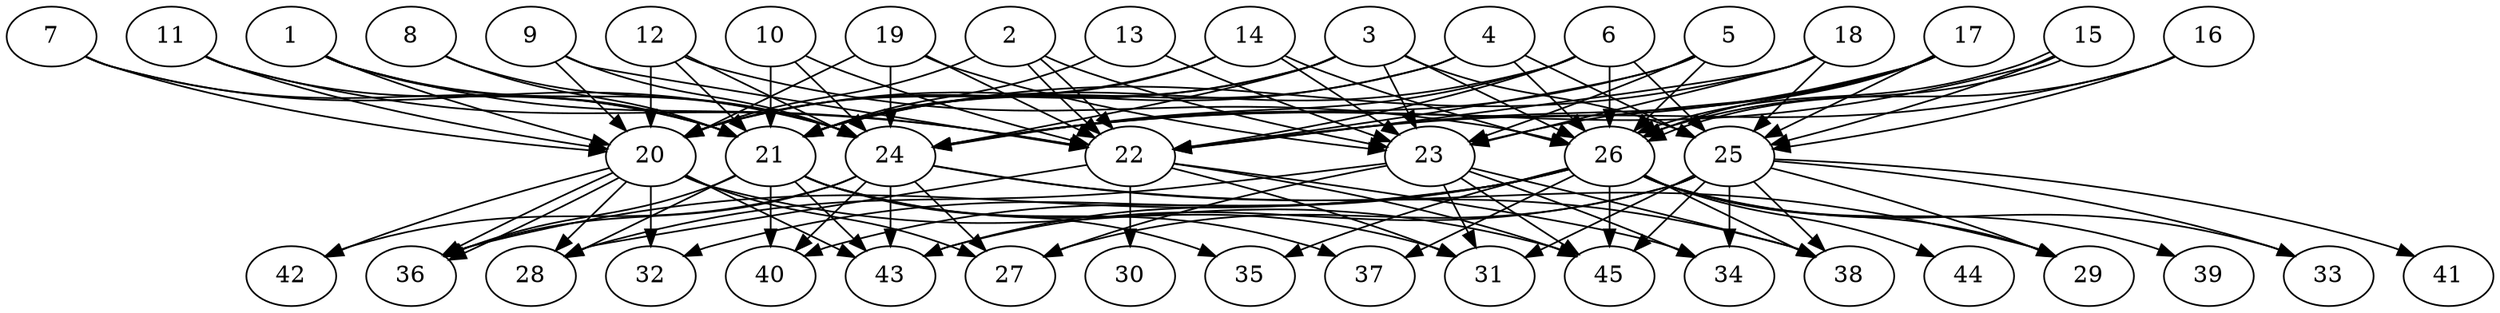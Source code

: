 // DAG automatically generated by daggen at Thu Oct  3 14:07:25 2019
// ./daggen --dot -n 45 --ccr 0.5 --fat 0.7 --regular 0.5 --density 0.7 --mindata 5242880 --maxdata 52428800 
digraph G {
  1 [size="74326016", alpha="0.07", expect_size="37163008"] 
  1 -> 20 [size ="37163008"]
  1 -> 21 [size ="37163008"]
  1 -> 22 [size ="37163008"]
  1 -> 24 [size ="37163008"]
  2 [size="104038400", alpha="0.13", expect_size="52019200"] 
  2 -> 20 [size ="52019200"]
  2 -> 22 [size ="52019200"]
  2 -> 22 [size ="52019200"]
  2 -> 23 [size ="52019200"]
  3 [size="43476992", alpha="0.18", expect_size="21738496"] 
  3 -> 20 [size ="21738496"]
  3 -> 21 [size ="21738496"]
  3 -> 23 [size ="21738496"]
  3 -> 24 [size ="21738496"]
  3 -> 25 [size ="21738496"]
  3 -> 26 [size ="21738496"]
  4 [size="104712192", alpha="0.00", expect_size="52356096"] 
  4 -> 20 [size ="52356096"]
  4 -> 21 [size ="52356096"]
  4 -> 25 [size ="52356096"]
  4 -> 26 [size ="52356096"]
  5 [size="20578304", alpha="0.14", expect_size="10289152"] 
  5 -> 22 [size ="10289152"]
  5 -> 23 [size ="10289152"]
  5 -> 24 [size ="10289152"]
  5 -> 26 [size ="10289152"]
  6 [size="50972672", alpha="0.13", expect_size="25486336"] 
  6 -> 21 [size ="25486336"]
  6 -> 22 [size ="25486336"]
  6 -> 24 [size ="25486336"]
  6 -> 25 [size ="25486336"]
  6 -> 26 [size ="25486336"]
  7 [size="69392384", alpha="0.13", expect_size="34696192"] 
  7 -> 20 [size ="34696192"]
  7 -> 21 [size ="34696192"]
  7 -> 24 [size ="34696192"]
  8 [size="62916608", alpha="0.14", expect_size="31458304"] 
  8 -> 21 [size ="31458304"]
  8 -> 24 [size ="31458304"]
  9 [size="83255296", alpha="0.06", expect_size="41627648"] 
  9 -> 20 [size ="41627648"]
  9 -> 22 [size ="41627648"]
  9 -> 24 [size ="41627648"]
  10 [size="63481856", alpha="0.06", expect_size="31740928"] 
  10 -> 21 [size ="31740928"]
  10 -> 22 [size ="31740928"]
  10 -> 24 [size ="31740928"]
  11 [size="57767936", alpha="0.06", expect_size="28883968"] 
  11 -> 20 [size ="28883968"]
  11 -> 21 [size ="28883968"]
  11 -> 22 [size ="28883968"]
  12 [size="93022208", alpha="0.02", expect_size="46511104"] 
  12 -> 20 [size ="46511104"]
  12 -> 21 [size ="46511104"]
  12 -> 24 [size ="46511104"]
  12 -> 26 [size ="46511104"]
  13 [size="61280256", alpha="0.19", expect_size="30640128"] 
  13 -> 21 [size ="30640128"]
  13 -> 23 [size ="30640128"]
  14 [size="51347456", alpha="0.08", expect_size="25673728"] 
  14 -> 20 [size ="25673728"]
  14 -> 21 [size ="25673728"]
  14 -> 23 [size ="25673728"]
  14 -> 26 [size ="25673728"]
  15 [size="51673088", alpha="0.15", expect_size="25836544"] 
  15 -> 24 [size ="25836544"]
  15 -> 25 [size ="25836544"]
  15 -> 26 [size ="25836544"]
  15 -> 26 [size ="25836544"]
  16 [size="23400448", alpha="0.01", expect_size="11700224"] 
  16 -> 22 [size ="11700224"]
  16 -> 25 [size ="11700224"]
  16 -> 26 [size ="11700224"]
  17 [size="86444032", alpha="0.00", expect_size="43222016"] 
  17 -> 22 [size ="43222016"]
  17 -> 23 [size ="43222016"]
  17 -> 24 [size ="43222016"]
  17 -> 25 [size ="43222016"]
  17 -> 26 [size ="43222016"]
  18 [size="51417088", alpha="0.06", expect_size="25708544"] 
  18 -> 21 [size ="25708544"]
  18 -> 22 [size ="25708544"]
  18 -> 23 [size ="25708544"]
  18 -> 25 [size ="25708544"]
  19 [size="24143872", alpha="0.06", expect_size="12071936"] 
  19 -> 20 [size ="12071936"]
  19 -> 22 [size ="12071936"]
  19 -> 23 [size ="12071936"]
  19 -> 24 [size ="12071936"]
  20 [size="50761728", alpha="0.04", expect_size="25380864"] 
  20 -> 27 [size ="25380864"]
  20 -> 28 [size ="25380864"]
  20 -> 32 [size ="25380864"]
  20 -> 36 [size ="25380864"]
  20 -> 36 [size ="25380864"]
  20 -> 42 [size ="25380864"]
  20 -> 43 [size ="25380864"]
  20 -> 45 [size ="25380864"]
  21 [size="81061888", alpha="0.16", expect_size="40530944"] 
  21 -> 28 [size ="40530944"]
  21 -> 31 [size ="40530944"]
  21 -> 35 [size ="40530944"]
  21 -> 36 [size ="40530944"]
  21 -> 37 [size ="40530944"]
  21 -> 40 [size ="40530944"]
  21 -> 43 [size ="40530944"]
  22 [size="12873728", alpha="0.08", expect_size="6436864"] 
  22 -> 28 [size ="6436864"]
  22 -> 30 [size ="6436864"]
  22 -> 31 [size ="6436864"]
  22 -> 34 [size ="6436864"]
  22 -> 45 [size ="6436864"]
  23 [size="23203840", alpha="0.06", expect_size="11601920"] 
  23 -> 27 [size ="11601920"]
  23 -> 28 [size ="11601920"]
  23 -> 31 [size ="11601920"]
  23 -> 34 [size ="11601920"]
  23 -> 38 [size ="11601920"]
  23 -> 45 [size ="11601920"]
  24 [size="19681280", alpha="0.05", expect_size="9840640"] 
  24 -> 27 [size ="9840640"]
  24 -> 29 [size ="9840640"]
  24 -> 36 [size ="9840640"]
  24 -> 38 [size ="9840640"]
  24 -> 40 [size ="9840640"]
  24 -> 42 [size ="9840640"]
  24 -> 43 [size ="9840640"]
  25 [size="56514560", alpha="0.05", expect_size="28257280"] 
  25 -> 27 [size ="28257280"]
  25 -> 29 [size ="28257280"]
  25 -> 31 [size ="28257280"]
  25 -> 33 [size ="28257280"]
  25 -> 34 [size ="28257280"]
  25 -> 38 [size ="28257280"]
  25 -> 41 [size ="28257280"]
  25 -> 43 [size ="28257280"]
  25 -> 45 [size ="28257280"]
  26 [size="33247232", alpha="0.15", expect_size="16623616"] 
  26 -> 29 [size ="16623616"]
  26 -> 32 [size ="16623616"]
  26 -> 33 [size ="16623616"]
  26 -> 35 [size ="16623616"]
  26 -> 36 [size ="16623616"]
  26 -> 37 [size ="16623616"]
  26 -> 38 [size ="16623616"]
  26 -> 39 [size ="16623616"]
  26 -> 40 [size ="16623616"]
  26 -> 43 [size ="16623616"]
  26 -> 44 [size ="16623616"]
  26 -> 45 [size ="16623616"]
  27 [size="39569408", alpha="0.16", expect_size="19784704"] 
  28 [size="40095744", alpha="0.09", expect_size="20047872"] 
  29 [size="68687872", alpha="0.17", expect_size="34343936"] 
  30 [size="98080768", alpha="0.17", expect_size="49040384"] 
  31 [size="24565760", alpha="0.06", expect_size="12282880"] 
  32 [size="100730880", alpha="0.13", expect_size="50365440"] 
  33 [size="42641408", alpha="0.11", expect_size="21320704"] 
  34 [size="72032256", alpha="0.18", expect_size="36016128"] 
  35 [size="94388224", alpha="0.13", expect_size="47194112"] 
  36 [size="25430016", alpha="0.11", expect_size="12715008"] 
  37 [size="94390272", alpha="0.05", expect_size="47195136"] 
  38 [size="77060096", alpha="0.07", expect_size="38530048"] 
  39 [size="25872384", alpha="0.13", expect_size="12936192"] 
  40 [size="13598720", alpha="0.07", expect_size="6799360"] 
  41 [size="93237248", alpha="0.16", expect_size="46618624"] 
  42 [size="28952576", alpha="0.05", expect_size="14476288"] 
  43 [size="92026880", alpha="0.18", expect_size="46013440"] 
  44 [size="50141184", alpha="0.12", expect_size="25070592"] 
  45 [size="38526976", alpha="0.16", expect_size="19263488"] 
}
